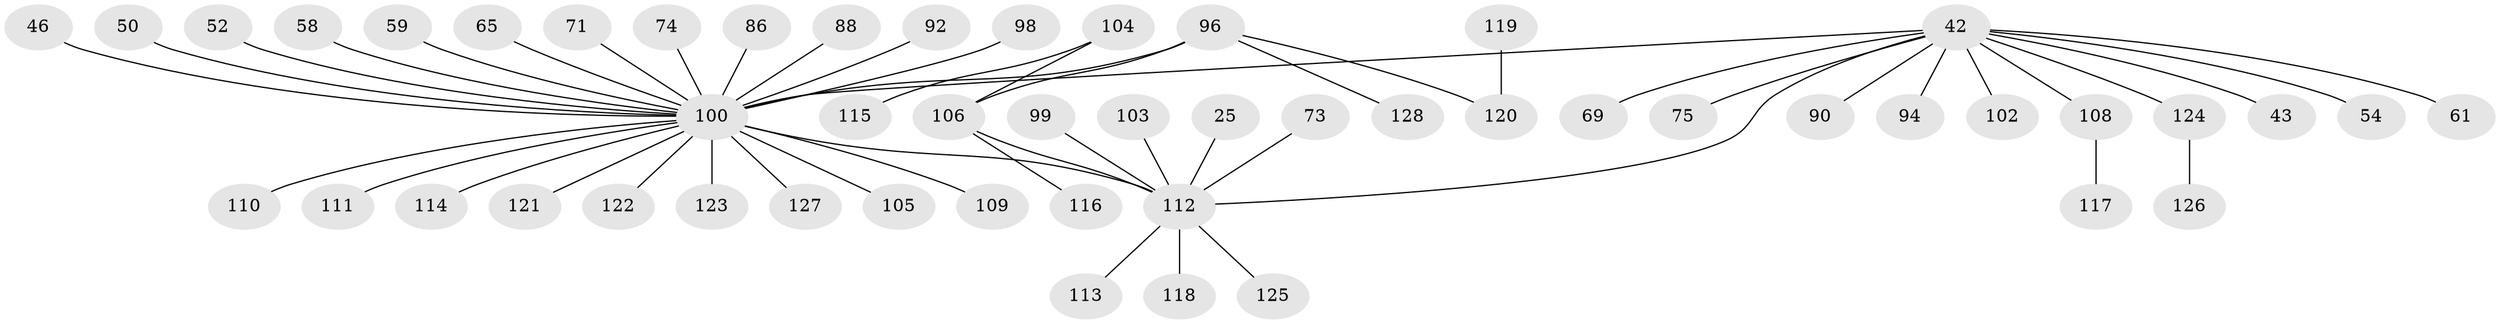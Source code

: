 // original degree distribution, {5: 0.0234375, 8: 0.0078125, 4: 0.0859375, 6: 0.015625, 3: 0.1484375, 7: 0.0078125, 2: 0.265625, 1: 0.4453125}
// Generated by graph-tools (version 1.1) at 2025/44/03/04/25 21:44:19]
// undirected, 51 vertices, 52 edges
graph export_dot {
graph [start="1"]
  node [color=gray90,style=filled];
  25;
  42 [super="+2+6+22+18+24"];
  43;
  46;
  50;
  52;
  54;
  58 [super="+37"];
  59;
  61 [super="+44"];
  65;
  69;
  71;
  73 [super="+72"];
  74;
  75 [super="+56"];
  86;
  88;
  90;
  92;
  94;
  96 [super="+9+84"];
  98 [super="+66"];
  99 [super="+26"];
  100 [super="+97+64"];
  102 [super="+80"];
  103 [super="+91"];
  104 [super="+93"];
  105 [super="+62"];
  106 [super="+87"];
  108;
  109;
  110 [super="+68+70+95"];
  111;
  112 [super="+11+20+55+79"];
  113;
  114 [super="+41"];
  115;
  116;
  117;
  118;
  119;
  120 [super="+107"];
  121 [super="+81"];
  122;
  123;
  124 [super="+53"];
  125;
  126;
  127 [super="+101"];
  128;
  25 -- 112;
  42 -- 43;
  42 -- 90;
  42 -- 108;
  42 -- 124 [weight=2];
  42 -- 69;
  42 -- 94;
  42 -- 54;
  42 -- 112 [weight=2];
  42 -- 100;
  42 -- 61;
  42 -- 75;
  42 -- 102;
  46 -- 100;
  50 -- 100;
  52 -- 100;
  58 -- 100;
  59 -- 100;
  65 -- 100;
  71 -- 100;
  73 -- 112;
  74 -- 100;
  86 -- 100;
  88 -- 100;
  92 -- 100;
  96 -- 128;
  96 -- 100 [weight=3];
  96 -- 120;
  96 -- 106;
  98 -- 100;
  99 -- 112;
  100 -- 109;
  100 -- 123;
  100 -- 112 [weight=2];
  100 -- 122;
  100 -- 111;
  100 -- 114;
  100 -- 105;
  100 -- 110;
  100 -- 121;
  100 -- 127;
  103 -- 112;
  104 -- 115;
  104 -- 106;
  106 -- 112;
  106 -- 116;
  108 -- 117;
  112 -- 125;
  112 -- 118;
  112 -- 113;
  119 -- 120;
  124 -- 126;
}
